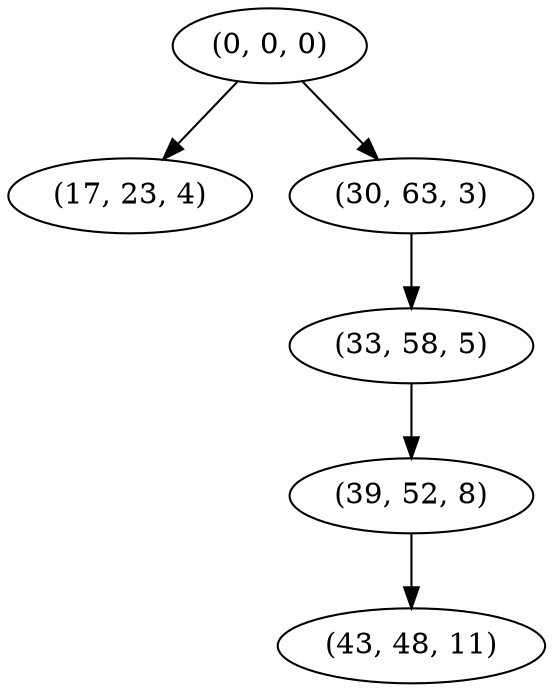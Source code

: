 digraph tree {
    "(0, 0, 0)";
    "(17, 23, 4)";
    "(30, 63, 3)";
    "(33, 58, 5)";
    "(39, 52, 8)";
    "(43, 48, 11)";
    "(0, 0, 0)" -> "(17, 23, 4)";
    "(0, 0, 0)" -> "(30, 63, 3)";
    "(30, 63, 3)" -> "(33, 58, 5)";
    "(33, 58, 5)" -> "(39, 52, 8)";
    "(39, 52, 8)" -> "(43, 48, 11)";
}
